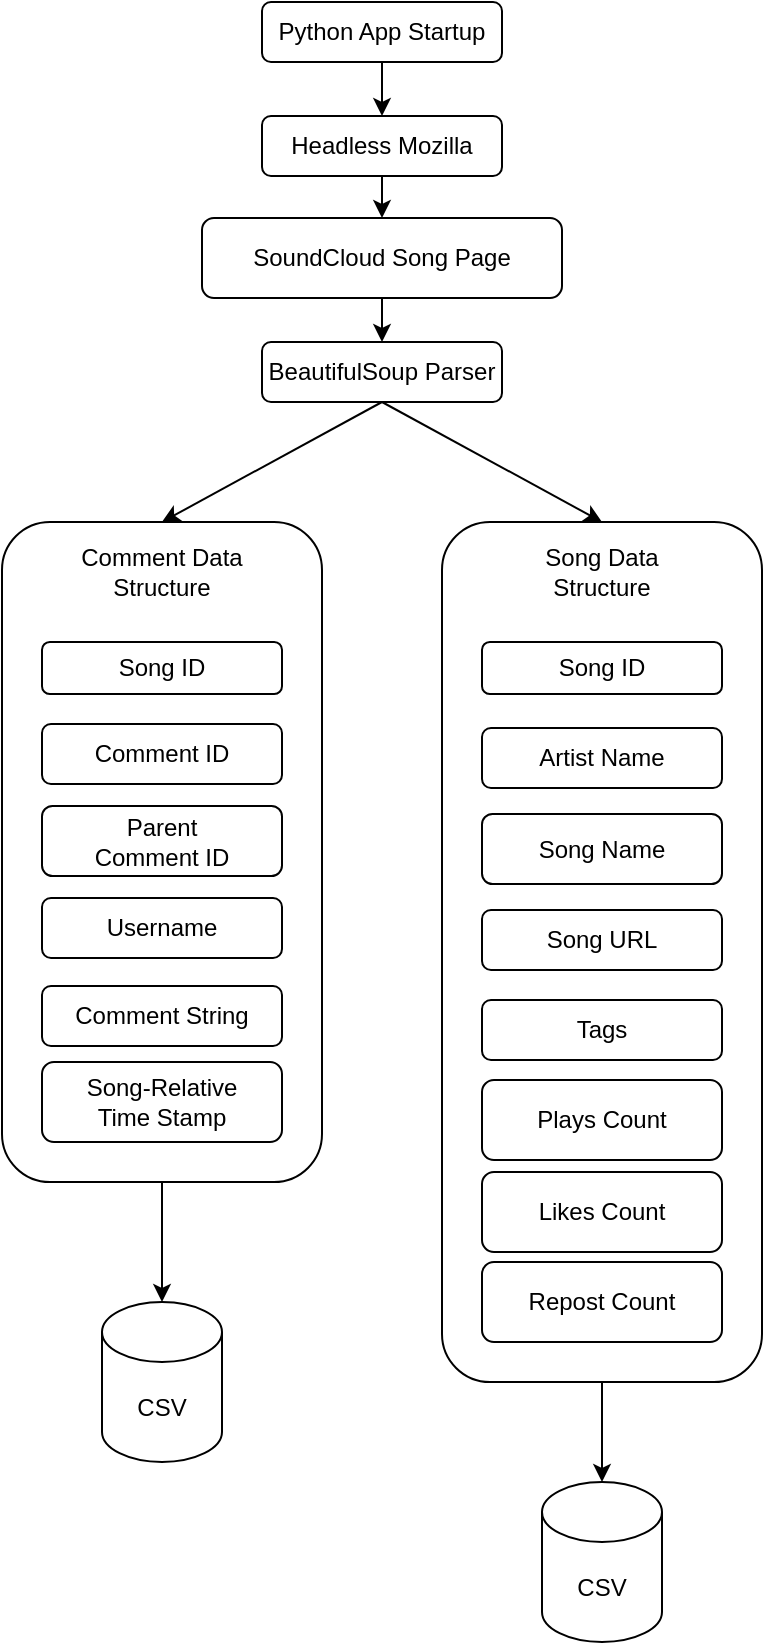 <mxfile version="24.7.17" pages="2">
  <diagram name="Page-1" id="DpDlWnKAV-84pjB3DJ0x">
    <mxGraphModel dx="797" dy="431" grid="1" gridSize="10" guides="1" tooltips="1" connect="1" arrows="1" fold="1" page="1" pageScale="1" pageWidth="850" pageHeight="1100" math="0" shadow="0">
      <root>
        <mxCell id="0" />
        <mxCell id="1" parent="0" />
        <mxCell id="_rklgykb-oncmdl582mS-11" style="edgeStyle=orthogonalEdgeStyle;rounded=0;orthogonalLoop=1;jettySize=auto;html=1;exitX=0.5;exitY=1;exitDx=0;exitDy=0;" edge="1" parent="1" source="_rklgykb-oncmdl582mS-1" target="_rklgykb-oncmdl582mS-10">
          <mxGeometry relative="1" as="geometry" />
        </mxCell>
        <mxCell id="_rklgykb-oncmdl582mS-1" value="&lt;div&gt;SoundCloud Song Page&lt;/div&gt;" style="rounded=1;whiteSpace=wrap;html=1;" vertex="1" parent="1">
          <mxGeometry x="130" y="128" width="180" height="40" as="geometry" />
        </mxCell>
        <mxCell id="_rklgykb-oncmdl582mS-5" style="edgeStyle=orthogonalEdgeStyle;rounded=0;orthogonalLoop=1;jettySize=auto;html=1;exitX=0.5;exitY=1;exitDx=0;exitDy=0;entryX=0.5;entryY=0;entryDx=0;entryDy=0;" edge="1" parent="1" source="_rklgykb-oncmdl582mS-3" target="_rklgykb-oncmdl582mS-1">
          <mxGeometry relative="1" as="geometry" />
        </mxCell>
        <mxCell id="_rklgykb-oncmdl582mS-3" value="Headless Mozilla" style="rounded=1;whiteSpace=wrap;html=1;" vertex="1" parent="1">
          <mxGeometry x="160" y="77" width="120" height="30" as="geometry" />
        </mxCell>
        <mxCell id="_rklgykb-oncmdl582mS-7" style="edgeStyle=orthogonalEdgeStyle;rounded=0;orthogonalLoop=1;jettySize=auto;html=1;exitX=0.5;exitY=1;exitDx=0;exitDy=0;entryX=0.5;entryY=0;entryDx=0;entryDy=0;" edge="1" parent="1" source="_rklgykb-oncmdl582mS-6" target="_rklgykb-oncmdl582mS-3">
          <mxGeometry relative="1" as="geometry" />
        </mxCell>
        <mxCell id="_rklgykb-oncmdl582mS-6" value="Python App Startup" style="rounded=1;whiteSpace=wrap;html=1;" vertex="1" parent="1">
          <mxGeometry x="160" y="20" width="120" height="30" as="geometry" />
        </mxCell>
        <mxCell id="_rklgykb-oncmdl582mS-10" value="&lt;div&gt;BeautifulSoup Parser&lt;/div&gt;" style="rounded=1;whiteSpace=wrap;html=1;" vertex="1" parent="1">
          <mxGeometry x="160" y="190" width="120" height="30" as="geometry" />
        </mxCell>
        <mxCell id="_rklgykb-oncmdl582mS-16" value="" style="rounded=1;whiteSpace=wrap;html=1;" vertex="1" parent="1">
          <mxGeometry x="30" y="280" width="160" height="330" as="geometry" />
        </mxCell>
        <mxCell id="_rklgykb-oncmdl582mS-17" value="Comment Data Structure" style="text;html=1;align=center;verticalAlign=middle;whiteSpace=wrap;rounded=0;" vertex="1" parent="1">
          <mxGeometry x="65" y="290" width="90" height="30" as="geometry" />
        </mxCell>
        <mxCell id="_rklgykb-oncmdl582mS-19" value="&lt;div&gt;Comment String&lt;/div&gt;" style="rounded=1;whiteSpace=wrap;html=1;" vertex="1" parent="1">
          <mxGeometry x="50" y="512" width="120" height="30" as="geometry" />
        </mxCell>
        <mxCell id="_rklgykb-oncmdl582mS-20" value="&lt;div&gt;Song-Relative&lt;/div&gt;&lt;div&gt;Time Stamp&lt;/div&gt;" style="rounded=1;whiteSpace=wrap;html=1;" vertex="1" parent="1">
          <mxGeometry x="50" y="550" width="120" height="40" as="geometry" />
        </mxCell>
        <mxCell id="_rklgykb-oncmdl582mS-38" value="Username" style="rounded=1;whiteSpace=wrap;html=1;" vertex="1" parent="1">
          <mxGeometry x="50" y="468" width="120" height="30" as="geometry" />
        </mxCell>
        <mxCell id="_rklgykb-oncmdl582mS-39" value="&lt;div&gt;Song ID&lt;/div&gt;" style="rounded=1;whiteSpace=wrap;html=1;" vertex="1" parent="1">
          <mxGeometry x="50" y="340" width="120" height="26" as="geometry" />
        </mxCell>
        <mxCell id="_rklgykb-oncmdl582mS-40" value="Comment ID" style="rounded=1;whiteSpace=wrap;html=1;" vertex="1" parent="1">
          <mxGeometry x="50" y="381" width="120" height="30" as="geometry" />
        </mxCell>
        <mxCell id="_rklgykb-oncmdl582mS-41" value="&lt;div&gt;Parent&lt;/div&gt;&lt;div&gt;Comment ID&lt;br&gt;&lt;/div&gt;" style="rounded=1;whiteSpace=wrap;html=1;" vertex="1" parent="1">
          <mxGeometry x="50" y="422" width="120" height="35" as="geometry" />
        </mxCell>
        <mxCell id="_rklgykb-oncmdl582mS-42" value="" style="rounded=1;whiteSpace=wrap;html=1;" vertex="1" parent="1">
          <mxGeometry x="250" y="280" width="160" height="430" as="geometry" />
        </mxCell>
        <mxCell id="_rklgykb-oncmdl582mS-43" value="&lt;div&gt;Song Data&lt;/div&gt;&lt;div&gt;Structure&lt;/div&gt;" style="text;html=1;align=center;verticalAlign=middle;whiteSpace=wrap;rounded=0;" vertex="1" parent="1">
          <mxGeometry x="300" y="290" width="60" height="30" as="geometry" />
        </mxCell>
        <mxCell id="_rklgykb-oncmdl582mS-44" value="Tags" style="rounded=1;whiteSpace=wrap;html=1;" vertex="1" parent="1">
          <mxGeometry x="270" y="519" width="120" height="30" as="geometry" />
        </mxCell>
        <mxCell id="_rklgykb-oncmdl582mS-45" value="Plays Count" style="rounded=1;whiteSpace=wrap;html=1;" vertex="1" parent="1">
          <mxGeometry x="270" y="559" width="120" height="40" as="geometry" />
        </mxCell>
        <mxCell id="_rklgykb-oncmdl582mS-46" value="Song URL" style="rounded=1;whiteSpace=wrap;html=1;" vertex="1" parent="1">
          <mxGeometry x="270" y="474" width="120" height="30" as="geometry" />
        </mxCell>
        <mxCell id="_rklgykb-oncmdl582mS-47" value="&lt;div&gt;Song ID&lt;/div&gt;" style="rounded=1;whiteSpace=wrap;html=1;" vertex="1" parent="1">
          <mxGeometry x="270" y="340" width="120" height="26" as="geometry" />
        </mxCell>
        <mxCell id="_rklgykb-oncmdl582mS-48" value="Artist Name" style="rounded=1;whiteSpace=wrap;html=1;" vertex="1" parent="1">
          <mxGeometry x="270" y="383" width="120" height="30" as="geometry" />
        </mxCell>
        <mxCell id="_rklgykb-oncmdl582mS-49" value="&lt;div&gt;Song Name&lt;/div&gt;" style="rounded=1;whiteSpace=wrap;html=1;" vertex="1" parent="1">
          <mxGeometry x="270" y="426" width="120" height="35" as="geometry" />
        </mxCell>
        <mxCell id="_rklgykb-oncmdl582mS-50" value="Likes Count" style="rounded=1;whiteSpace=wrap;html=1;" vertex="1" parent="1">
          <mxGeometry x="270" y="605" width="120" height="40" as="geometry" />
        </mxCell>
        <mxCell id="_rklgykb-oncmdl582mS-51" value="Repost Count" style="rounded=1;whiteSpace=wrap;html=1;" vertex="1" parent="1">
          <mxGeometry x="270" y="650" width="120" height="40" as="geometry" />
        </mxCell>
        <mxCell id="_rklgykb-oncmdl582mS-52" value="" style="endArrow=classic;html=1;rounded=0;exitX=0.5;exitY=1;exitDx=0;exitDy=0;entryX=0.5;entryY=0;entryDx=0;entryDy=0;" edge="1" parent="1" source="_rklgykb-oncmdl582mS-10" target="_rklgykb-oncmdl582mS-16">
          <mxGeometry width="50" height="50" relative="1" as="geometry">
            <mxPoint x="250" y="230" as="sourcePoint" />
            <mxPoint x="300" y="180" as="targetPoint" />
          </mxGeometry>
        </mxCell>
        <mxCell id="_rklgykb-oncmdl582mS-53" value="" style="endArrow=classic;html=1;rounded=0;exitX=0.5;exitY=1;exitDx=0;exitDy=0;entryX=0.5;entryY=0;entryDx=0;entryDy=0;" edge="1" parent="1" source="_rklgykb-oncmdl582mS-10" target="_rklgykb-oncmdl582mS-42">
          <mxGeometry width="50" height="50" relative="1" as="geometry">
            <mxPoint x="240" y="230" as="sourcePoint" />
            <mxPoint x="300" y="180" as="targetPoint" />
          </mxGeometry>
        </mxCell>
        <mxCell id="_rklgykb-oncmdl582mS-54" value="&lt;div&gt;CSV&lt;br&gt;&lt;/div&gt;" style="shape=cylinder3;whiteSpace=wrap;html=1;boundedLbl=1;backgroundOutline=1;size=15;" vertex="1" parent="1">
          <mxGeometry x="80" y="670" width="60" height="80" as="geometry" />
        </mxCell>
        <mxCell id="_rklgykb-oncmdl582mS-55" value="" style="endArrow=classic;html=1;rounded=0;exitX=0.5;exitY=1;exitDx=0;exitDy=0;entryX=0.5;entryY=0;entryDx=0;entryDy=0;entryPerimeter=0;" edge="1" parent="1" source="_rklgykb-oncmdl582mS-16" target="_rklgykb-oncmdl582mS-54">
          <mxGeometry width="50" height="50" relative="1" as="geometry">
            <mxPoint x="250" y="750" as="sourcePoint" />
            <mxPoint x="300" y="700" as="targetPoint" />
          </mxGeometry>
        </mxCell>
        <mxCell id="_rklgykb-oncmdl582mS-56" value="&lt;div&gt;CSV&lt;br&gt;&lt;/div&gt;" style="shape=cylinder3;whiteSpace=wrap;html=1;boundedLbl=1;backgroundOutline=1;size=15;" vertex="1" parent="1">
          <mxGeometry x="300" y="760" width="60" height="80" as="geometry" />
        </mxCell>
        <mxCell id="_rklgykb-oncmdl582mS-57" value="" style="endArrow=classic;html=1;rounded=0;entryX=0.5;entryY=0;entryDx=0;entryDy=0;entryPerimeter=0;exitX=0.5;exitY=1;exitDx=0;exitDy=0;" edge="1" parent="1" source="_rklgykb-oncmdl582mS-42" target="_rklgykb-oncmdl582mS-56">
          <mxGeometry width="50" height="50" relative="1" as="geometry">
            <mxPoint x="260" y="750" as="sourcePoint" />
            <mxPoint x="310" y="700" as="targetPoint" />
          </mxGeometry>
        </mxCell>
      </root>
    </mxGraphModel>
  </diagram>
  <diagram id="gA0Um5zhJuK-WBakxSM9" name="Page-2">
    <mxGraphModel dx="1434" dy="775" grid="1" gridSize="10" guides="1" tooltips="1" connect="1" arrows="1" fold="1" page="1" pageScale="1" pageWidth="850" pageHeight="1100" math="0" shadow="0">
      <root>
        <mxCell id="0" />
        <mxCell id="1" parent="0" />
        <mxCell id="ZF5TG0T-v2N39kRFTsav-1" value="SoundCloud Crawler" style="text;html=1;align=center;verticalAlign=middle;whiteSpace=wrap;rounded=0;" vertex="1" parent="1">
          <mxGeometry x="285" y="50" width="180" height="30" as="geometry" />
        </mxCell>
        <mxCell id="ZF5TG0T-v2N39kRFTsav-2" value="SitemapIndex" style="shape=cylinder3;whiteSpace=wrap;html=1;boundedLbl=1;backgroundOutline=1;size=15;" vertex="1" parent="1">
          <mxGeometry x="260" y="100" width="230" height="80" as="geometry" />
        </mxCell>
        <mxCell id="ZF5TG0T-v2N39kRFTsav-6" value="" style="shape=cylinder3;whiteSpace=wrap;html=1;boundedLbl=1;backgroundOutline=1;size=15;" vertex="1" parent="1">
          <mxGeometry x="550" y="260" width="60" height="80" as="geometry" />
        </mxCell>
        <mxCell id="ZF5TG0T-v2N39kRFTsav-7" value="" style="shape=cylinder3;whiteSpace=wrap;html=1;boundedLbl=1;backgroundOutline=1;size=15;" vertex="1" parent="1">
          <mxGeometry x="360" y="260" width="60" height="80" as="geometry" />
        </mxCell>
        <mxCell id="ZF5TG0T-v2N39kRFTsav-8" value="" style="shape=cylinder3;whiteSpace=wrap;html=1;boundedLbl=1;backgroundOutline=1;size=15;" vertex="1" parent="1">
          <mxGeometry x="170" y="260" width="60" height="80" as="geometry" />
        </mxCell>
        <mxCell id="ZF5TG0T-v2N39kRFTsav-9" value="" style="endArrow=classic;html=1;rounded=0;exitX=0.5;exitY=1;exitDx=0;exitDy=0;exitPerimeter=0;entryX=0.5;entryY=0;entryDx=0;entryDy=0;entryPerimeter=0;" edge="1" parent="1" source="ZF5TG0T-v2N39kRFTsav-2" target="ZF5TG0T-v2N39kRFTsav-8">
          <mxGeometry width="50" height="50" relative="1" as="geometry">
            <mxPoint x="400" y="430" as="sourcePoint" />
            <mxPoint x="450" y="380" as="targetPoint" />
          </mxGeometry>
        </mxCell>
        <mxCell id="ZF5TG0T-v2N39kRFTsav-10" value="" style="endArrow=classic;html=1;rounded=0;exitX=0.5;exitY=1;exitDx=0;exitDy=0;exitPerimeter=0;entryX=0.5;entryY=0;entryDx=0;entryDy=0;entryPerimeter=0;" edge="1" parent="1" source="ZF5TG0T-v2N39kRFTsav-2" target="ZF5TG0T-v2N39kRFTsav-7">
          <mxGeometry width="50" height="50" relative="1" as="geometry">
            <mxPoint x="400" y="430" as="sourcePoint" />
            <mxPoint x="450" y="380" as="targetPoint" />
          </mxGeometry>
        </mxCell>
        <mxCell id="ZF5TG0T-v2N39kRFTsav-11" value="" style="endArrow=classic;html=1;rounded=0;exitX=0.5;exitY=1;exitDx=0;exitDy=0;exitPerimeter=0;entryX=0.5;entryY=0;entryDx=0;entryDy=0;entryPerimeter=0;" edge="1" parent="1" source="ZF5TG0T-v2N39kRFTsav-2" target="ZF5TG0T-v2N39kRFTsav-6">
          <mxGeometry width="50" height="50" relative="1" as="geometry">
            <mxPoint x="480" y="200" as="sourcePoint" />
            <mxPoint x="450" y="380" as="targetPoint" />
          </mxGeometry>
        </mxCell>
        <mxCell id="ZF5TG0T-v2N39kRFTsav-13" value="User 01" style="shape=note;whiteSpace=wrap;html=1;backgroundOutline=1;darkOpacity=0.05;" vertex="1" parent="1">
          <mxGeometry x="190" y="390" width="80" height="100" as="geometry" />
        </mxCell>
        <mxCell id="ZF5TG0T-v2N39kRFTsav-14" value="User 0" style="shape=note;whiteSpace=wrap;html=1;backgroundOutline=1;darkOpacity=0.05;" vertex="1" parent="1">
          <mxGeometry x="80" y="390" width="80" height="100" as="geometry" />
        </mxCell>
        <mxCell id="ZF5TG0T-v2N39kRFTsav-15" value="" style="endArrow=classic;html=1;rounded=0;exitX=0.5;exitY=1;exitDx=0;exitDy=0;exitPerimeter=0;entryX=0;entryY=0;entryDx=25;entryDy=0;entryPerimeter=0;" edge="1" parent="1" source="ZF5TG0T-v2N39kRFTsav-8" target="ZF5TG0T-v2N39kRFTsav-14">
          <mxGeometry width="50" height="50" relative="1" as="geometry">
            <mxPoint x="400" y="430" as="sourcePoint" />
            <mxPoint x="450" y="380" as="targetPoint" />
          </mxGeometry>
        </mxCell>
        <mxCell id="ZF5TG0T-v2N39kRFTsav-16" value="" style="endArrow=classic;html=1;rounded=0;exitX=0.5;exitY=1;exitDx=0;exitDy=0;exitPerimeter=0;entryX=0;entryY=0;entryDx=25;entryDy=0;entryPerimeter=0;" edge="1" parent="1" source="ZF5TG0T-v2N39kRFTsav-8" target="ZF5TG0T-v2N39kRFTsav-13">
          <mxGeometry width="50" height="50" relative="1" as="geometry">
            <mxPoint x="400" y="430" as="sourcePoint" />
            <mxPoint x="450" y="380" as="targetPoint" />
          </mxGeometry>
        </mxCell>
        <mxCell id="ZF5TG0T-v2N39kRFTsav-19" value="User Aj" style="shape=note;whiteSpace=wrap;html=1;backgroundOutline=1;darkOpacity=0.05;" vertex="1" parent="1">
          <mxGeometry x="410" y="390" width="90" height="100" as="geometry" />
        </mxCell>
        <mxCell id="ZF5TG0T-v2N39kRFTsav-20" value="User A" style="shape=note;whiteSpace=wrap;html=1;backgroundOutline=1;darkOpacity=0.05;" vertex="1" parent="1">
          <mxGeometry x="300" y="390" width="80" height="100" as="geometry" />
        </mxCell>
        <mxCell id="ZF5TG0T-v2N39kRFTsav-21" value="" style="endArrow=classic;html=1;rounded=0;exitX=0.5;exitY=1;exitDx=0;exitDy=0;exitPerimeter=0;entryX=0;entryY=0;entryDx=25;entryDy=0;entryPerimeter=0;" edge="1" parent="1" source="ZF5TG0T-v2N39kRFTsav-7" target="ZF5TG0T-v2N39kRFTsav-20">
          <mxGeometry width="50" height="50" relative="1" as="geometry">
            <mxPoint x="400" y="430" as="sourcePoint" />
            <mxPoint x="450" y="380" as="targetPoint" />
          </mxGeometry>
        </mxCell>
        <mxCell id="ZF5TG0T-v2N39kRFTsav-22" value="" style="endArrow=classic;html=1;rounded=0;exitX=0.5;exitY=1;exitDx=0;exitDy=0;exitPerimeter=0;entryX=0;entryY=0;entryDx=30;entryDy=0;entryPerimeter=0;" edge="1" parent="1" source="ZF5TG0T-v2N39kRFTsav-7" target="ZF5TG0T-v2N39kRFTsav-19">
          <mxGeometry width="50" height="50" relative="1" as="geometry">
            <mxPoint x="400" y="430" as="sourcePoint" />
            <mxPoint x="450" y="380" as="targetPoint" />
          </mxGeometry>
        </mxCell>
        <mxCell id="ZF5TG0T-v2N39kRFTsav-23" value="User Az" style="shape=note;whiteSpace=wrap;html=1;backgroundOutline=1;darkOpacity=0.05;" vertex="1" parent="1">
          <mxGeometry x="630" y="390" width="90" height="100" as="geometry" />
        </mxCell>
        <mxCell id="ZF5TG0T-v2N39kRFTsav-24" value="User Aj" style="shape=note;whiteSpace=wrap;html=1;backgroundOutline=1;darkOpacity=0.05;" vertex="1" parent="1">
          <mxGeometry x="520" y="390" width="80" height="100" as="geometry" />
        </mxCell>
        <mxCell id="ZF5TG0T-v2N39kRFTsav-25" value="" style="endArrow=classic;html=1;rounded=0;exitX=0.5;exitY=1;exitDx=0;exitDy=0;exitPerimeter=0;entryX=0;entryY=0;entryDx=25;entryDy=0;entryPerimeter=0;" edge="1" parent="1" source="ZF5TG0T-v2N39kRFTsav-6" target="ZF5TG0T-v2N39kRFTsav-24">
          <mxGeometry width="50" height="50" relative="1" as="geometry">
            <mxPoint x="400" y="430" as="sourcePoint" />
            <mxPoint x="450" y="380" as="targetPoint" />
          </mxGeometry>
        </mxCell>
        <mxCell id="ZF5TG0T-v2N39kRFTsav-26" value="" style="endArrow=classic;html=1;rounded=0;exitX=0.5;exitY=1;exitDx=0;exitDy=0;exitPerimeter=0;entryX=0;entryY=0;entryDx=30;entryDy=0;entryPerimeter=0;" edge="1" parent="1" source="ZF5TG0T-v2N39kRFTsav-6" target="ZF5TG0T-v2N39kRFTsav-23">
          <mxGeometry width="50" height="50" relative="1" as="geometry">
            <mxPoint x="400" y="430" as="sourcePoint" />
            <mxPoint x="450" y="380" as="targetPoint" />
          </mxGeometry>
        </mxCell>
      </root>
    </mxGraphModel>
  </diagram>
</mxfile>

